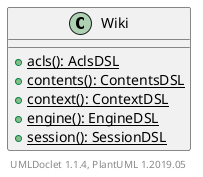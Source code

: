 @startuml

    class Wiki [[Wiki.html]] {
        {static} +acls(): AclsDSL
        {static} +contents(): ContentsDSL
        {static} +context(): ContextDSL
        {static} +engine(): EngineDSL
        {static} +session(): SessionDSL
    }


    center footer UMLDoclet 1.1.4, PlantUML 1.2019.05
@enduml
